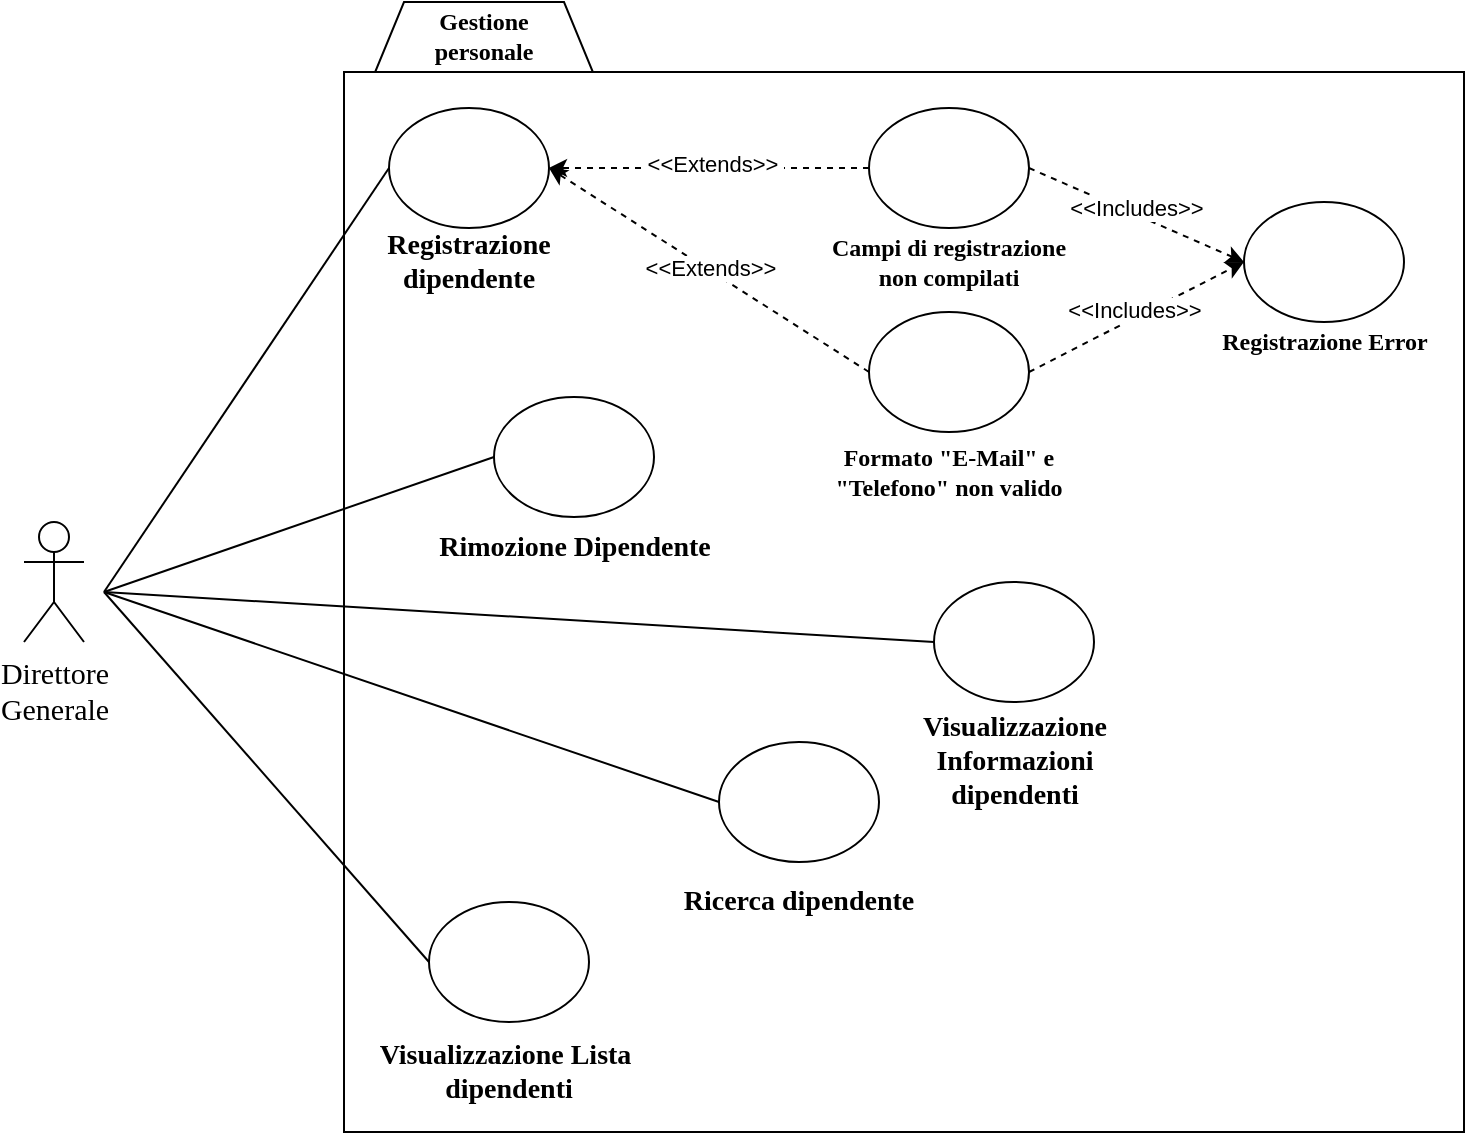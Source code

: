 <mxfile version="13.10.6" type="github">
  <diagram id="VMwvuHMHmn4qF0MscLtu" name="Page-1">
    <mxGraphModel dx="946" dy="673" grid="1" gridSize="10" guides="1" tooltips="1" connect="1" arrows="1" fold="1" page="1" pageScale="1" pageWidth="827" pageHeight="1169" math="0" shadow="0">
      <root>
        <mxCell id="0" />
        <mxCell id="1" parent="0" />
        <mxCell id="gUlx6FJKL10JjqpR3l20-1" value="" style="shape=hexagon;perimeter=hexagonPerimeter2;whiteSpace=wrap;html=1;fixedSize=1;" parent="1" vertex="1">
          <mxGeometry x="210" y="70" width="120" height="97" as="geometry" />
        </mxCell>
        <mxCell id="gUlx6FJKL10JjqpR3l20-3" value="" style="rounded=0;whiteSpace=wrap;html=1;" parent="1" vertex="1">
          <mxGeometry x="200" y="105" width="560" height="530" as="geometry" />
        </mxCell>
        <mxCell id="gUlx6FJKL10JjqpR3l20-6" value="&lt;div&gt;&lt;font face=&quot;Times New Roman&quot;&gt;&lt;span style=&quot;font-size: 14px&quot;&gt;&lt;b&gt;Ricerca dipendente&lt;/b&gt;&lt;/span&gt;&lt;/font&gt;&lt;/div&gt;" style="text;html=1;strokeColor=none;fillColor=none;align=center;verticalAlign=middle;whiteSpace=wrap;rounded=0;" parent="1" vertex="1">
          <mxGeometry x="355" y="510" width="145" height="20" as="geometry" />
        </mxCell>
        <mxCell id="gUlx6FJKL10JjqpR3l20-7" value="&lt;div align=&quot;center&quot;&gt;&lt;font face=&quot;Times New Roman&quot;&gt;&lt;b&gt;Gestione&lt;/b&gt;&lt;/font&gt;&lt;/div&gt;&lt;div align=&quot;center&quot;&gt;&lt;font face=&quot;Times New Roman&quot;&gt;&lt;b&gt;personale&lt;/b&gt;&lt;/font&gt;&lt;/div&gt;" style="text;html=1;strokeColor=none;fillColor=none;align=center;verticalAlign=middle;whiteSpace=wrap;rounded=0;" parent="1" vertex="1">
          <mxGeometry x="250" y="77" width="40" height="20" as="geometry" />
        </mxCell>
        <mxCell id="gUlx6FJKL10JjqpR3l20-8" value="&lt;div&gt;&lt;br&gt;&lt;/div&gt;&lt;div&gt;&lt;br&gt;&lt;/div&gt;&lt;div&gt;&lt;br&gt;&lt;/div&gt;&lt;div&gt;&lt;br&gt;&lt;/div&gt;&lt;div&gt;&lt;br&gt;&lt;/div&gt;&lt;div&gt;&lt;br&gt;&lt;/div&gt;" style="ellipse;whiteSpace=wrap;html=1;" parent="1" vertex="1">
          <mxGeometry x="495" y="360" width="80" height="60" as="geometry" />
        </mxCell>
        <mxCell id="gUlx6FJKL10JjqpR3l20-9" value="&lt;div&gt;&lt;br&gt;&lt;/div&gt;&lt;div&gt;&lt;br&gt;&lt;/div&gt;&lt;div&gt;&lt;br&gt;&lt;/div&gt;&lt;div&gt;&lt;br&gt;&lt;/div&gt;&lt;div&gt;&lt;br&gt;&lt;/div&gt;&lt;div&gt;&lt;br&gt;&lt;/div&gt;" style="ellipse;whiteSpace=wrap;html=1;" parent="1" vertex="1">
          <mxGeometry x="242.5" y="520" width="80" height="60" as="geometry" />
        </mxCell>
        <mxCell id="gUlx6FJKL10JjqpR3l20-10" value="&lt;div&gt;&lt;br&gt;&lt;/div&gt;&lt;div&gt;&lt;br&gt;&lt;/div&gt;&lt;div&gt;&lt;br&gt;&lt;/div&gt;&lt;div&gt;&lt;br&gt;&lt;/div&gt;&lt;div&gt;&lt;br&gt;&lt;/div&gt;&lt;div&gt;&lt;br&gt;&lt;/div&gt;" style="ellipse;whiteSpace=wrap;html=1;" parent="1" vertex="1">
          <mxGeometry x="387.5" y="440" width="80" height="60" as="geometry" />
        </mxCell>
        <mxCell id="gUlx6FJKL10JjqpR3l20-11" value="" style="endArrow=none;html=1;entryX=0;entryY=0.5;entryDx=0;entryDy=0;exitX=1;exitY=0.333;exitDx=0;exitDy=0;exitPerimeter=0;" parent="1" target="dekUCGJpnBiWNdBBW9Px-8" edge="1">
          <mxGeometry width="50" height="50" relative="1" as="geometry">
            <mxPoint x="80" y="365" as="sourcePoint" />
            <mxPoint x="290" y="150" as="targetPoint" />
          </mxGeometry>
        </mxCell>
        <mxCell id="gUlx6FJKL10JjqpR3l20-12" value="" style="endArrow=none;html=1;entryX=0;entryY=0.5;entryDx=0;entryDy=0;exitX=1;exitY=0.333;exitDx=0;exitDy=0;exitPerimeter=0;" parent="1" target="gUlx6FJKL10JjqpR3l20-8" edge="1">
          <mxGeometry width="50" height="50" relative="1" as="geometry">
            <mxPoint x="80" y="365" as="sourcePoint" />
            <mxPoint x="330" y="350" as="targetPoint" />
          </mxGeometry>
        </mxCell>
        <mxCell id="gUlx6FJKL10JjqpR3l20-13" value="&lt;font face=&quot;Times New Roman&quot;&gt;&lt;span style=&quot;font-size: 14px&quot;&gt;&lt;b&gt;Rimozione Dipendente&lt;/b&gt;&lt;/span&gt;&lt;/font&gt;" style="text;html=1;strokeColor=none;fillColor=none;align=center;verticalAlign=middle;whiteSpace=wrap;rounded=0;" parent="1" vertex="1">
          <mxGeometry x="242.5" y="332.5" width="145" height="20" as="geometry" />
        </mxCell>
        <mxCell id="gUlx6FJKL10JjqpR3l20-14" value="&lt;font face=&quot;Times New Roman&quot;&gt;&lt;span style=&quot;font-size: 14px&quot;&gt;&lt;b&gt;Registrazione&lt;br&gt;dipendente&lt;br&gt;&lt;/b&gt;&lt;/span&gt;&lt;/font&gt;" style="text;html=1;strokeColor=none;fillColor=none;align=center;verticalAlign=middle;whiteSpace=wrap;rounded=0;" parent="1" vertex="1">
          <mxGeometry x="190" y="190" width="145" height="20" as="geometry" />
        </mxCell>
        <mxCell id="gUlx6FJKL10JjqpR3l20-15" value="&lt;font face=&quot;Times New Roman&quot;&gt;&lt;span style=&quot;font-size: 14px&quot;&gt;&lt;b&gt;Visualizzazione Informazioni dipendenti&lt;/b&gt;&lt;/span&gt;&lt;/font&gt;" style="text;html=1;strokeColor=none;fillColor=none;align=center;verticalAlign=middle;whiteSpace=wrap;rounded=0;" parent="1" vertex="1">
          <mxGeometry x="462.5" y="440" width="145" height="20" as="geometry" />
        </mxCell>
        <mxCell id="gUlx6FJKL10JjqpR3l20-16" value="&lt;font face=&quot;Times New Roman&quot;&gt;&lt;span style=&quot;font-size: 14px&quot;&gt;&lt;b&gt;Visualizzazione Lista&amp;nbsp;&lt;br&gt;dipendenti&lt;br&gt;&lt;/b&gt;&lt;/span&gt;&lt;/font&gt;" style="text;html=1;strokeColor=none;fillColor=none;align=center;verticalAlign=middle;whiteSpace=wrap;rounded=0;" parent="1" vertex="1">
          <mxGeometry x="210" y="595" width="145" height="20" as="geometry" />
        </mxCell>
        <mxCell id="gUlx6FJKL10JjqpR3l20-17" value="&lt;div&gt;&lt;br&gt;&lt;/div&gt;&lt;div&gt;&lt;br&gt;&lt;/div&gt;&lt;div&gt;&lt;br&gt;&lt;/div&gt;&lt;div&gt;&lt;br&gt;&lt;/div&gt;&lt;div&gt;&lt;br&gt;&lt;/div&gt;&lt;div&gt;&lt;br&gt;&lt;/div&gt;" style="ellipse;whiteSpace=wrap;html=1;" parent="1" vertex="1">
          <mxGeometry x="275" y="267.5" width="80" height="60" as="geometry" />
        </mxCell>
        <mxCell id="gUlx6FJKL10JjqpR3l20-18" value="" style="endArrow=none;html=1;exitX=0;exitY=0.5;exitDx=0;exitDy=0;entryX=1;entryY=0.333;entryDx=0;entryDy=0;entryPerimeter=0;" parent="1" source="gUlx6FJKL10JjqpR3l20-17" edge="1">
          <mxGeometry width="50" height="50" relative="1" as="geometry">
            <mxPoint x="370" y="320" as="sourcePoint" />
            <mxPoint x="80" y="365" as="targetPoint" />
          </mxGeometry>
        </mxCell>
        <mxCell id="gUlx6FJKL10JjqpR3l20-20" value="" style="endArrow=none;html=1;exitX=1;exitY=0.333;exitDx=0;exitDy=0;entryX=0;entryY=0.5;entryDx=0;entryDy=0;exitPerimeter=0;" parent="1" target="gUlx6FJKL10JjqpR3l20-10" edge="1">
          <mxGeometry width="50" height="50" relative="1" as="geometry">
            <mxPoint x="80" y="365" as="sourcePoint" />
            <mxPoint x="450" y="410" as="targetPoint" />
          </mxGeometry>
        </mxCell>
        <mxCell id="gUlx6FJKL10JjqpR3l20-21" value="" style="endArrow=none;html=1;entryX=0;entryY=0.5;entryDx=0;entryDy=0;exitX=1;exitY=0.333;exitDx=0;exitDy=0;exitPerimeter=0;" parent="1" target="gUlx6FJKL10JjqpR3l20-9" edge="1">
          <mxGeometry width="50" height="50" relative="1" as="geometry">
            <mxPoint x="80" y="365" as="sourcePoint" />
            <mxPoint x="450" y="410" as="targetPoint" />
          </mxGeometry>
        </mxCell>
        <mxCell id="dekUCGJpnBiWNdBBW9Px-7" value="c" style="endArrow=classic;html=1;dashed=1;entryX=1;entryY=0.5;entryDx=0;entryDy=0;exitX=0;exitY=0.5;exitDx=0;exitDy=0;" parent="1" source="dekUCGJpnBiWNdBBW9Px-9" target="dekUCGJpnBiWNdBBW9Px-8" edge="1">
          <mxGeometry width="50" height="50" relative="1" as="geometry">
            <mxPoint x="510" y="149.5" as="sourcePoint" />
            <mxPoint x="380" y="149.5" as="targetPoint" />
          </mxGeometry>
        </mxCell>
        <mxCell id="dekUCGJpnBiWNdBBW9Px-10" value="&amp;nbsp;&amp;lt;&amp;lt;Extends&amp;gt;&amp;gt;&amp;nbsp;" style="edgeLabel;html=1;align=center;verticalAlign=middle;resizable=0;points=[];" parent="dekUCGJpnBiWNdBBW9Px-7" vertex="1" connectable="0">
          <mxGeometry x="-0.013" y="1" relative="1" as="geometry">
            <mxPoint y="-3" as="offset" />
          </mxGeometry>
        </mxCell>
        <mxCell id="dekUCGJpnBiWNdBBW9Px-8" value="&lt;div&gt;&lt;br&gt;&lt;/div&gt;&lt;div&gt;&lt;br&gt;&lt;/div&gt;&lt;div&gt;&lt;br&gt;&lt;/div&gt;&lt;div&gt;&lt;br&gt;&lt;/div&gt;&lt;div&gt;&lt;br&gt;&lt;/div&gt;&lt;div&gt;&lt;br&gt;&lt;/div&gt;" style="ellipse;whiteSpace=wrap;html=1;" parent="1" vertex="1">
          <mxGeometry x="222.5" y="123" width="80" height="60" as="geometry" />
        </mxCell>
        <mxCell id="dekUCGJpnBiWNdBBW9Px-9" value="&lt;div&gt;&lt;br&gt;&lt;/div&gt;&lt;div&gt;&lt;br&gt;&lt;/div&gt;&lt;div&gt;&lt;br&gt;&lt;/div&gt;&lt;div&gt;&lt;br&gt;&lt;/div&gt;&lt;div&gt;&lt;br&gt;&lt;/div&gt;&lt;div&gt;&lt;br&gt;&lt;/div&gt;" style="ellipse;whiteSpace=wrap;html=1;" parent="1" vertex="1">
          <mxGeometry x="462.5" y="123" width="80" height="60" as="geometry" />
        </mxCell>
        <mxCell id="dekUCGJpnBiWNdBBW9Px-11" value="&lt;div&gt;&lt;b&gt;&lt;font face=&quot;Times New Roman&quot;&gt;Campi di registrazione&lt;/font&gt;&lt;/b&gt;&lt;/div&gt;&lt;div&gt;&lt;b&gt;&lt;font face=&quot;Times New Roman&quot;&gt;non compilat&lt;/font&gt;&lt;font face=&quot;Times New Roman&quot;&gt;i&lt;/font&gt;&lt;br&gt;&lt;/b&gt;&lt;/div&gt;" style="text;html=1;strokeColor=none;fillColor=none;align=center;verticalAlign=middle;whiteSpace=wrap;rounded=0;" parent="1" vertex="1">
          <mxGeometry x="430" y="190" width="145" height="20" as="geometry" />
        </mxCell>
        <mxCell id="dekUCGJpnBiWNdBBW9Px-14" value="&lt;font face=&quot;Times New Roman&quot; style=&quot;font-size: 15px&quot;&gt;Direttore &lt;br&gt;Generale&lt;/font&gt;" style="shape=umlActor;verticalLabelPosition=bottom;verticalAlign=top;html=1;outlineConnect=0;" parent="1" vertex="1">
          <mxGeometry x="40" y="330" width="30" height="60" as="geometry" />
        </mxCell>
        <mxCell id="AYw72ABhMMP1xOl2mASa-2" value="" style="endArrow=classic;html=1;dashed=1;entryX=1;entryY=0.5;entryDx=0;entryDy=0;exitX=0;exitY=0.5;exitDx=0;exitDy=0;" parent="1" source="AYw72ABhMMP1xOl2mASa-4" target="dekUCGJpnBiWNdBBW9Px-8" edge="1">
          <mxGeometry width="50" height="50" relative="1" as="geometry">
            <mxPoint x="517.5" y="261.5" as="sourcePoint" />
            <mxPoint x="310" y="265" as="targetPoint" />
          </mxGeometry>
        </mxCell>
        <mxCell id="AYw72ABhMMP1xOl2mASa-3" value="&amp;nbsp;&amp;lt;&amp;lt;Extends&amp;gt;&amp;gt;&amp;nbsp;" style="edgeLabel;html=1;align=center;verticalAlign=middle;resizable=0;points=[];" parent="AYw72ABhMMP1xOl2mASa-2" vertex="1" connectable="0">
          <mxGeometry x="-0.013" y="1" relative="1" as="geometry">
            <mxPoint y="-3" as="offset" />
          </mxGeometry>
        </mxCell>
        <mxCell id="AYw72ABhMMP1xOl2mASa-4" value="&lt;div&gt;&lt;br&gt;&lt;/div&gt;&lt;div&gt;&lt;br&gt;&lt;/div&gt;&lt;div&gt;&lt;br&gt;&lt;/div&gt;&lt;div&gt;&lt;br&gt;&lt;/div&gt;&lt;div&gt;&lt;br&gt;&lt;/div&gt;&lt;div&gt;&lt;br&gt;&lt;/div&gt;" style="ellipse;whiteSpace=wrap;html=1;" parent="1" vertex="1">
          <mxGeometry x="462.5" y="225" width="80" height="60" as="geometry" />
        </mxCell>
        <mxCell id="AYw72ABhMMP1xOl2mASa-5" value="&lt;font face=&quot;Times New Roman&quot;&gt;&lt;b&gt;Formato &quot;E-Mail&quot; e &quot;Telefono&quot; non valido&lt;/b&gt;&lt;/font&gt;" style="text;html=1;strokeColor=none;fillColor=none;align=center;verticalAlign=middle;whiteSpace=wrap;rounded=0;" parent="1" vertex="1">
          <mxGeometry x="430" y="295" width="145" height="20" as="geometry" />
        </mxCell>
        <mxCell id="AYw72ABhMMP1xOl2mASa-6" value="&lt;div&gt;&lt;br&gt;&lt;/div&gt;&lt;div&gt;&lt;br&gt;&lt;/div&gt;&lt;div&gt;&lt;br&gt;&lt;/div&gt;&lt;div&gt;&lt;br&gt;&lt;/div&gt;&lt;div&gt;&lt;br&gt;&lt;/div&gt;&lt;div&gt;&lt;br&gt;&lt;/div&gt;" style="ellipse;whiteSpace=wrap;html=1;" parent="1" vertex="1">
          <mxGeometry x="650" y="170" width="80" height="60" as="geometry" />
        </mxCell>
        <mxCell id="AYw72ABhMMP1xOl2mASa-7" value="&lt;font face=&quot;Times New Roman&quot;&gt;&lt;b&gt;Registrazione Error&lt;/b&gt;&lt;/font&gt;" style="text;html=1;strokeColor=none;fillColor=none;align=center;verticalAlign=middle;whiteSpace=wrap;rounded=0;" parent="1" vertex="1">
          <mxGeometry x="617.5" y="230" width="145" height="20" as="geometry" />
        </mxCell>
        <mxCell id="AYw72ABhMMP1xOl2mASa-8" value="" style="endArrow=classic;html=1;dashed=1;entryX=0;entryY=0.5;entryDx=0;entryDy=0;exitX=1;exitY=0.5;exitDx=0;exitDy=0;" parent="1" source="dekUCGJpnBiWNdBBW9Px-9" target="AYw72ABhMMP1xOl2mASa-6" edge="1">
          <mxGeometry width="50" height="50" relative="1" as="geometry">
            <mxPoint x="720" y="380" as="sourcePoint" />
            <mxPoint x="560" y="380" as="targetPoint" />
          </mxGeometry>
        </mxCell>
        <mxCell id="AYw72ABhMMP1xOl2mASa-9" value="&amp;nbsp;&amp;lt;&amp;lt;Includes&amp;gt;&amp;gt;&amp;nbsp;" style="edgeLabel;html=1;align=center;verticalAlign=middle;resizable=0;points=[];" parent="AYw72ABhMMP1xOl2mASa-8" vertex="1" connectable="0">
          <mxGeometry x="-0.013" y="1" relative="1" as="geometry">
            <mxPoint y="-3" as="offset" />
          </mxGeometry>
        </mxCell>
        <mxCell id="AYw72ABhMMP1xOl2mASa-10" value="" style="endArrow=classic;html=1;dashed=1;entryX=0;entryY=0.5;entryDx=0;entryDy=0;exitX=1;exitY=0.5;exitDx=0;exitDy=0;" parent="1" source="AYw72ABhMMP1xOl2mASa-4" edge="1" target="AYw72ABhMMP1xOl2mASa-6">
          <mxGeometry width="50" height="50" relative="1" as="geometry">
            <mxPoint x="542.5" y="153" as="sourcePoint" />
            <mxPoint x="630" y="220" as="targetPoint" />
          </mxGeometry>
        </mxCell>
        <mxCell id="AYw72ABhMMP1xOl2mASa-11" value="&amp;nbsp;&amp;lt;&amp;lt;Includes&amp;gt;&amp;gt;&amp;nbsp;" style="edgeLabel;html=1;align=center;verticalAlign=middle;resizable=0;points=[];" parent="AYw72ABhMMP1xOl2mASa-10" vertex="1" connectable="0">
          <mxGeometry x="-0.013" y="1" relative="1" as="geometry">
            <mxPoint y="-3" as="offset" />
          </mxGeometry>
        </mxCell>
      </root>
    </mxGraphModel>
  </diagram>
</mxfile>
